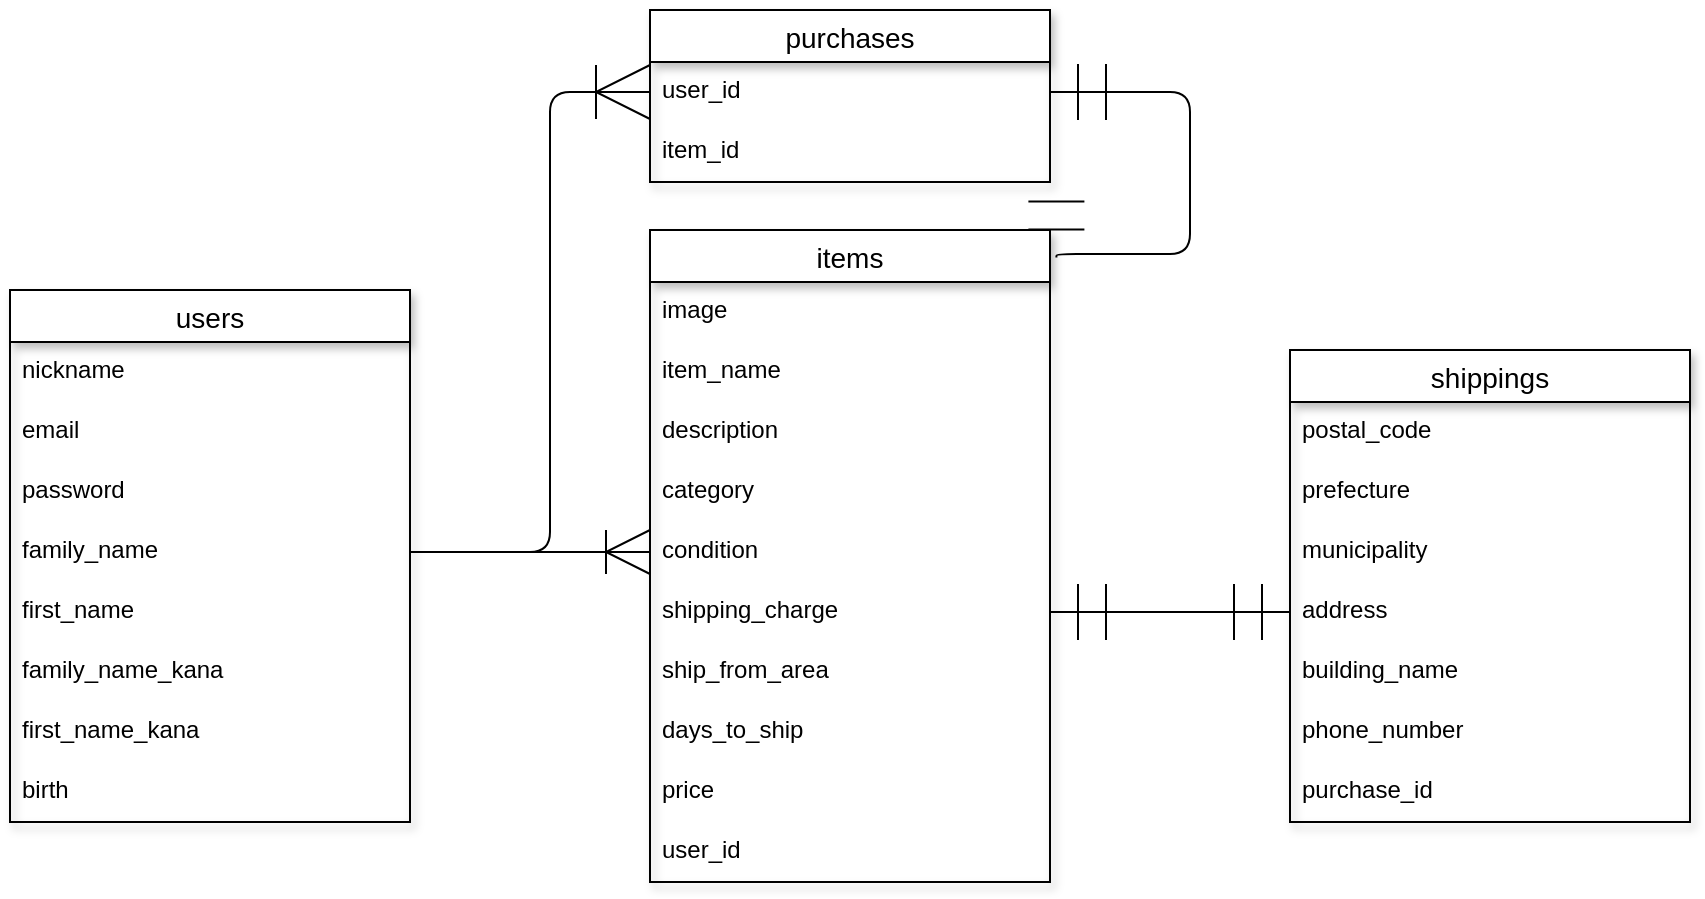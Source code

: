 <mxfile>
    <diagram id="JHeADzRmpHx-NGwMJElG" name="ページ1">
        <mxGraphModel dx="642" dy="547" grid="1" gridSize="10" guides="1" tooltips="1" connect="1" arrows="1" fold="1" page="1" pageScale="1" pageWidth="1169" pageHeight="1654" math="0" shadow="0">
            <root>
                <mxCell id="0"/>
                <mxCell id="1" parent="0"/>
                <object label="users" id="2">
                    <mxCell style="swimlane;fontStyle=0;childLayout=stackLayout;horizontal=1;startSize=26;horizontalStack=0;resizeParent=1;resizeParentMax=0;resizeLast=0;collapsible=1;marginBottom=0;align=center;fontSize=14;labelPadding=5;shadow=1;autosize=0;container=0;" parent="1" vertex="1">
                        <mxGeometry x="90" y="490" width="200" height="266" as="geometry">
                            <mxRectangle x="80" y="110" width="50" height="26" as="alternateBounds"/>
                        </mxGeometry>
                    </mxCell>
                </object>
                <mxCell id="3" value="nickname" style="text;strokeColor=none;fillColor=none;spacingLeft=4;spacingRight=4;overflow=hidden;rotatable=0;points=[[0,0.5],[1,0.5]];portConstraint=eastwest;fontSize=12;" parent="2" vertex="1">
                    <mxGeometry y="26" width="200" height="30" as="geometry"/>
                </mxCell>
                <mxCell id="4" value="email" style="text;strokeColor=none;fillColor=none;spacingLeft=4;spacingRight=4;overflow=hidden;rotatable=0;points=[[0,0.5],[1,0.5]];portConstraint=eastwest;fontSize=12;" parent="2" vertex="1">
                    <mxGeometry y="56" width="200" height="30" as="geometry"/>
                </mxCell>
                <mxCell id="5" value="password" style="text;strokeColor=none;fillColor=none;spacingLeft=4;spacingRight=4;overflow=hidden;rotatable=0;points=[[0,0.5],[1,0.5]];portConstraint=eastwest;fontSize=12;" parent="2" vertex="1">
                    <mxGeometry y="86" width="200" height="30" as="geometry"/>
                </mxCell>
                <mxCell id="9EKBFrMYi62L6o5OOX7w-20" value="family_name" style="text;strokeColor=none;fillColor=none;spacingLeft=4;spacingRight=4;overflow=hidden;rotatable=0;points=[[0,0.5],[1,0.5]];portConstraint=eastwest;fontSize=12;" parent="2" vertex="1">
                    <mxGeometry y="116" width="200" height="30" as="geometry"/>
                </mxCell>
                <mxCell id="9EKBFrMYi62L6o5OOX7w-23" value="first_name" style="text;strokeColor=none;fillColor=none;spacingLeft=4;spacingRight=4;overflow=hidden;rotatable=0;points=[[0,0.5],[1,0.5]];portConstraint=eastwest;fontSize=12;" parent="2" vertex="1">
                    <mxGeometry y="146" width="200" height="30" as="geometry"/>
                </mxCell>
                <mxCell id="9EKBFrMYi62L6o5OOX7w-32" value="family_name_kana" style="text;strokeColor=none;fillColor=none;spacingLeft=4;spacingRight=4;overflow=hidden;rotatable=0;points=[[0,0.5],[1,0.5]];portConstraint=eastwest;fontSize=12;" parent="2" vertex="1">
                    <mxGeometry y="176" width="200" height="30" as="geometry"/>
                </mxCell>
                <mxCell id="9EKBFrMYi62L6o5OOX7w-31" value="first_name_kana" style="text;strokeColor=none;fillColor=none;spacingLeft=4;spacingRight=4;overflow=hidden;rotatable=0;points=[[0,0.5],[1,0.5]];portConstraint=eastwest;fontSize=12;" parent="2" vertex="1">
                    <mxGeometry y="206" width="200" height="30" as="geometry"/>
                </mxCell>
                <mxCell id="9EKBFrMYi62L6o5OOX7w-30" value="birth" style="text;strokeColor=none;fillColor=none;spacingLeft=4;spacingRight=4;overflow=hidden;rotatable=0;points=[[0,0.5],[1,0.5]];portConstraint=eastwest;fontSize=12;" parent="2" vertex="1">
                    <mxGeometry y="236" width="200" height="30" as="geometry"/>
                </mxCell>
                <object label="items" id="9EKBFrMYi62L6o5OOX7w-33">
                    <mxCell style="swimlane;fontStyle=0;childLayout=stackLayout;horizontal=1;startSize=26;horizontalStack=0;resizeParent=1;resizeParentMax=0;resizeLast=0;collapsible=1;marginBottom=0;align=center;fontSize=14;labelPadding=5;shadow=1;autosize=0;container=0;" parent="1" vertex="1">
                        <mxGeometry x="410" y="460" width="200" height="326" as="geometry">
                            <mxRectangle x="80" y="110" width="50" height="26" as="alternateBounds"/>
                        </mxGeometry>
                    </mxCell>
                </object>
                <mxCell id="9EKBFrMYi62L6o5OOX7w-34" value="image" style="text;strokeColor=none;fillColor=none;spacingLeft=4;spacingRight=4;overflow=hidden;rotatable=0;points=[[0,0.5],[1,0.5]];portConstraint=eastwest;fontSize=12;" parent="9EKBFrMYi62L6o5OOX7w-33" vertex="1">
                    <mxGeometry y="26" width="200" height="30" as="geometry"/>
                </mxCell>
                <mxCell id="9EKBFrMYi62L6o5OOX7w-35" value="item_name" style="text;strokeColor=none;fillColor=none;spacingLeft=4;spacingRight=4;overflow=hidden;rotatable=0;points=[[0,0.5],[1,0.5]];portConstraint=eastwest;fontSize=12;" parent="9EKBFrMYi62L6o5OOX7w-33" vertex="1">
                    <mxGeometry y="56" width="200" height="30" as="geometry"/>
                </mxCell>
                <mxCell id="9EKBFrMYi62L6o5OOX7w-36" value="description" style="text;strokeColor=none;fillColor=none;spacingLeft=4;spacingRight=4;overflow=hidden;rotatable=0;points=[[0,0.5],[1,0.5]];portConstraint=eastwest;fontSize=12;" parent="9EKBFrMYi62L6o5OOX7w-33" vertex="1">
                    <mxGeometry y="86" width="200" height="30" as="geometry"/>
                </mxCell>
                <mxCell id="6" value="category" style="text;strokeColor=none;fillColor=none;spacingLeft=4;spacingRight=4;overflow=hidden;rotatable=0;points=[[0,0.5],[1,0.5]];portConstraint=eastwest;fontSize=12;" vertex="1" parent="9EKBFrMYi62L6o5OOX7w-33">
                    <mxGeometry y="116" width="200" height="30" as="geometry"/>
                </mxCell>
                <mxCell id="9EKBFrMYi62L6o5OOX7w-37" value="condition" style="text;strokeColor=none;fillColor=none;spacingLeft=4;spacingRight=4;overflow=hidden;rotatable=0;points=[[0,0.5],[1,0.5]];portConstraint=eastwest;fontSize=12;" parent="9EKBFrMYi62L6o5OOX7w-33" vertex="1">
                    <mxGeometry y="146" width="200" height="30" as="geometry"/>
                </mxCell>
                <mxCell id="9EKBFrMYi62L6o5OOX7w-38" value="shipping_charge" style="text;strokeColor=none;fillColor=none;spacingLeft=4;spacingRight=4;overflow=hidden;rotatable=0;points=[[0,0.5],[1,0.5]];portConstraint=eastwest;fontSize=12;" parent="9EKBFrMYi62L6o5OOX7w-33" vertex="1">
                    <mxGeometry y="176" width="200" height="30" as="geometry"/>
                </mxCell>
                <mxCell id="9EKBFrMYi62L6o5OOX7w-39" value="ship_from_area" style="text;strokeColor=none;fillColor=none;spacingLeft=4;spacingRight=4;overflow=hidden;rotatable=0;points=[[0,0.5],[1,0.5]];portConstraint=eastwest;fontSize=12;" parent="9EKBFrMYi62L6o5OOX7w-33" vertex="1">
                    <mxGeometry y="206" width="200" height="30" as="geometry"/>
                </mxCell>
                <mxCell id="9EKBFrMYi62L6o5OOX7w-40" value="days_to_ship" style="text;strokeColor=none;fillColor=none;spacingLeft=4;spacingRight=4;overflow=hidden;rotatable=0;points=[[0,0.5],[1,0.5]];portConstraint=eastwest;fontSize=12;" parent="9EKBFrMYi62L6o5OOX7w-33" vertex="1">
                    <mxGeometry y="236" width="200" height="30" as="geometry"/>
                </mxCell>
                <mxCell id="9EKBFrMYi62L6o5OOX7w-41" value="price" style="text;strokeColor=none;fillColor=none;spacingLeft=4;spacingRight=4;overflow=hidden;rotatable=0;points=[[0,0.5],[1,0.5]];portConstraint=eastwest;fontSize=12;" parent="9EKBFrMYi62L6o5OOX7w-33" vertex="1">
                    <mxGeometry y="266" width="200" height="30" as="geometry"/>
                </mxCell>
                <mxCell id="9EKBFrMYi62L6o5OOX7w-43" value="user_id" style="text;strokeColor=none;fillColor=none;spacingLeft=4;spacingRight=4;overflow=hidden;rotatable=0;points=[[0,0.5],[1,0.5]];portConstraint=eastwest;fontSize=12;" parent="9EKBFrMYi62L6o5OOX7w-33" vertex="1">
                    <mxGeometry y="296" width="200" height="30" as="geometry"/>
                </mxCell>
                <object label="shippings" id="9EKBFrMYi62L6o5OOX7w-57">
                    <mxCell style="swimlane;fontStyle=0;childLayout=stackLayout;horizontal=1;startSize=26;horizontalStack=0;resizeParent=1;resizeParentMax=0;resizeLast=0;collapsible=1;marginBottom=0;align=center;fontSize=14;labelPadding=5;shadow=1;autosize=0;container=0;" parent="1" vertex="1">
                        <mxGeometry x="730" y="520" width="200" height="236" as="geometry">
                            <mxRectangle x="80" y="110" width="50" height="26" as="alternateBounds"/>
                        </mxGeometry>
                    </mxCell>
                </object>
                <mxCell id="9EKBFrMYi62L6o5OOX7w-58" value="postal_code" style="text;strokeColor=none;fillColor=none;spacingLeft=4;spacingRight=4;overflow=hidden;rotatable=0;points=[[0,0.5],[1,0.5]];portConstraint=eastwest;fontSize=12;" parent="9EKBFrMYi62L6o5OOX7w-57" vertex="1">
                    <mxGeometry y="26" width="200" height="30" as="geometry"/>
                </mxCell>
                <mxCell id="7" value="prefecture" style="text;strokeColor=none;fillColor=none;spacingLeft=4;spacingRight=4;overflow=hidden;rotatable=0;points=[[0,0.5],[1,0.5]];portConstraint=eastwest;fontSize=12;" vertex="1" parent="9EKBFrMYi62L6o5OOX7w-57">
                    <mxGeometry y="56" width="200" height="30" as="geometry"/>
                </mxCell>
                <mxCell id="9EKBFrMYi62L6o5OOX7w-60" value="municipality" style="text;strokeColor=none;fillColor=none;spacingLeft=4;spacingRight=4;overflow=hidden;rotatable=0;points=[[0,0.5],[1,0.5]];portConstraint=eastwest;fontSize=12;" parent="9EKBFrMYi62L6o5OOX7w-57" vertex="1">
                    <mxGeometry y="86" width="200" height="30" as="geometry"/>
                </mxCell>
                <mxCell id="9EKBFrMYi62L6o5OOX7w-61" value="address" style="text;strokeColor=none;fillColor=none;spacingLeft=4;spacingRight=4;overflow=hidden;rotatable=0;points=[[0,0.5],[1,0.5]];portConstraint=eastwest;fontSize=12;" parent="9EKBFrMYi62L6o5OOX7w-57" vertex="1">
                    <mxGeometry y="116" width="200" height="30" as="geometry"/>
                </mxCell>
                <mxCell id="9EKBFrMYi62L6o5OOX7w-63" value="building_name" style="text;strokeColor=none;fillColor=none;spacingLeft=4;spacingRight=4;overflow=hidden;rotatable=0;points=[[0,0.5],[1,0.5]];portConstraint=eastwest;fontSize=12;" parent="9EKBFrMYi62L6o5OOX7w-57" vertex="1">
                    <mxGeometry y="146" width="200" height="30" as="geometry"/>
                </mxCell>
                <mxCell id="9EKBFrMYi62L6o5OOX7w-64" value="phone_number" style="text;strokeColor=none;fillColor=none;spacingLeft=4;spacingRight=4;overflow=hidden;rotatable=0;points=[[0,0.5],[1,0.5]];portConstraint=eastwest;fontSize=12;" parent="9EKBFrMYi62L6o5OOX7w-57" vertex="1">
                    <mxGeometry y="176" width="200" height="30" as="geometry"/>
                </mxCell>
                <mxCell id="9EKBFrMYi62L6o5OOX7w-66" value="purchase_id" style="text;strokeColor=none;fillColor=none;spacingLeft=4;spacingRight=4;overflow=hidden;rotatable=0;points=[[0,0.5],[1,0.5]];portConstraint=eastwest;fontSize=12;" parent="9EKBFrMYi62L6o5OOX7w-57" vertex="1">
                    <mxGeometry y="206" width="200" height="30" as="geometry"/>
                </mxCell>
                <object label="purchases" id="9EKBFrMYi62L6o5OOX7w-67">
                    <mxCell style="swimlane;fontStyle=0;childLayout=stackLayout;horizontal=1;startSize=26;horizontalStack=0;resizeParent=1;resizeParentMax=0;resizeLast=0;collapsible=1;marginBottom=0;align=center;fontSize=14;labelPadding=5;shadow=1;autosize=0;container=0;" parent="1" vertex="1">
                        <mxGeometry x="410" y="350" width="200" height="86" as="geometry">
                            <mxRectangle x="80" y="110" width="50" height="26" as="alternateBounds"/>
                        </mxGeometry>
                    </mxCell>
                </object>
                <mxCell id="9EKBFrMYi62L6o5OOX7w-68" value="user_id" style="text;strokeColor=none;fillColor=none;spacingLeft=4;spacingRight=4;overflow=hidden;rotatable=0;points=[[0,0.5],[1,0.5]];portConstraint=eastwest;fontSize=12;" parent="9EKBFrMYi62L6o5OOX7w-67" vertex="1">
                    <mxGeometry y="26" width="200" height="30" as="geometry"/>
                </mxCell>
                <mxCell id="9EKBFrMYi62L6o5OOX7w-69" value="item_id" style="text;strokeColor=none;fillColor=none;spacingLeft=4;spacingRight=4;overflow=hidden;rotatable=0;points=[[0,0.5],[1,0.5]];portConstraint=eastwest;fontSize=12;" parent="9EKBFrMYi62L6o5OOX7w-67" vertex="1">
                    <mxGeometry y="56" width="200" height="30" as="geometry"/>
                </mxCell>
                <mxCell id="9EKBFrMYi62L6o5OOX7w-77" value="" style="edgeStyle=orthogonalEdgeStyle;fontSize=12;html=1;endArrow=ERmandOne;startArrow=ERmandOne;startSize=26;strokeWidth=1;entryX=1;entryY=0.5;entryDx=0;entryDy=0;exitX=1.016;exitY=0.042;exitDx=0;exitDy=0;endSize=26;exitPerimeter=0;" parent="1" source="9EKBFrMYi62L6o5OOX7w-33" target="9EKBFrMYi62L6o5OOX7w-68" edge="1">
                    <mxGeometry width="100" height="100" relative="1" as="geometry">
                        <mxPoint x="630" y="310" as="sourcePoint"/>
                        <mxPoint x="770" y="291" as="targetPoint"/>
                        <Array as="points">
                            <mxPoint x="680" y="472"/>
                            <mxPoint x="680" y="391"/>
                        </Array>
                    </mxGeometry>
                </mxCell>
                <mxCell id="9EKBFrMYi62L6o5OOX7w-78" value="" style="edgeStyle=entityRelationEdgeStyle;fontSize=12;html=1;endArrow=ERmandOne;startArrow=ERmandOne;startSize=26;strokeWidth=1;entryX=0;entryY=0.5;entryDx=0;entryDy=0;exitX=1;exitY=0.5;exitDx=0;exitDy=0;endSize=26;" parent="1" source="9EKBFrMYi62L6o5OOX7w-38" target="9EKBFrMYi62L6o5OOX7w-61" edge="1">
                    <mxGeometry width="100" height="100" relative="1" as="geometry">
                        <mxPoint x="630" y="620" as="sourcePoint"/>
                        <mxPoint x="780" y="631" as="targetPoint"/>
                    </mxGeometry>
                </mxCell>
                <mxCell id="9EKBFrMYi62L6o5OOX7w-81" value="" style="fontSize=12;html=1;endArrow=ERoneToMany;startSize=28;endSize=25;targetPerimeterSpacing=19;strokeWidth=1;exitX=1;exitY=0.5;exitDx=0;exitDy=0;entryX=0;entryY=0.5;entryDx=0;entryDy=0;edgeStyle=orthogonalEdgeStyle;" parent="1" source="9EKBFrMYi62L6o5OOX7w-20" target="9EKBFrMYi62L6o5OOX7w-68" edge="1">
                    <mxGeometry width="100" height="100" relative="1" as="geometry">
                        <mxPoint x="500" y="540" as="sourcePoint"/>
                        <mxPoint x="407" y="393" as="targetPoint"/>
                        <Array as="points">
                            <mxPoint x="360" y="621"/>
                            <mxPoint x="360" y="391"/>
                        </Array>
                    </mxGeometry>
                </mxCell>
                <mxCell id="9EKBFrMYi62L6o5OOX7w-82" value="" style="fontSize=12;html=1;endArrow=ERoneToMany;startSize=28;endSize=20;targetPerimeterSpacing=19;strokeWidth=1;entryX=0;entryY=0.5;entryDx=0;entryDy=0;exitX=1;exitY=0.5;exitDx=0;exitDy=0;" parent="1" source="9EKBFrMYi62L6o5OOX7w-20" target="9EKBFrMYi62L6o5OOX7w-37" edge="1">
                    <mxGeometry width="100" height="100" relative="1" as="geometry">
                        <mxPoint x="310" y="620" as="sourcePoint"/>
                        <mxPoint x="780" y="211" as="targetPoint"/>
                    </mxGeometry>
                </mxCell>
            </root>
        </mxGraphModel>
    </diagram>
</mxfile>